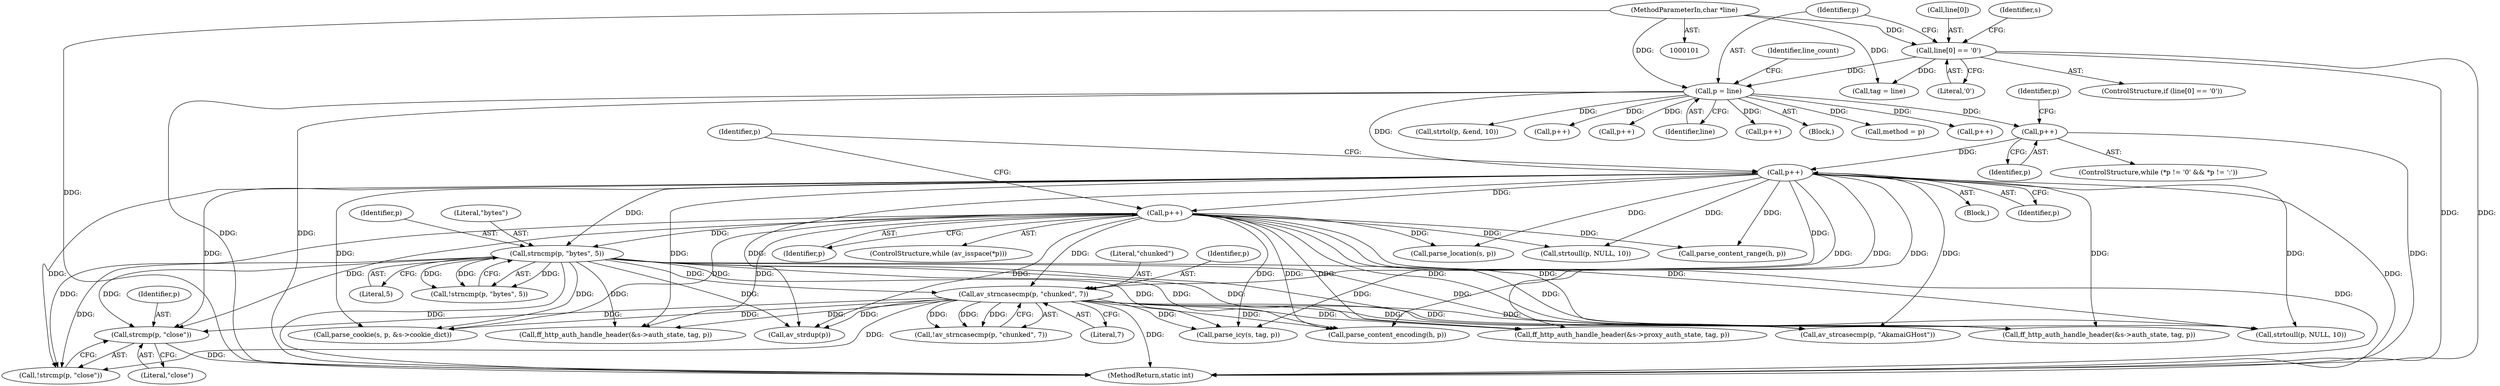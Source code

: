 digraph "0_FFmpeg_2a05c8f813de6f2278827734bf8102291e7484aa_7@pointer" {
"1000555" [label="(Call,strcmp(p, \"close\"))"];
"1000397" [label="(Call,p++)"];
"1000381" [label="(Call,p++)"];
"1000145" [label="(Call,p = line)"];
"1000132" [label="(Call,line[0] == '\0')"];
"1000103" [label="(MethodParameterIn,char *line)"];
"1000403" [label="(Call,p++)"];
"1000489" [label="(Call,av_strncasecmp(p, \"chunked\", 7))"];
"1000465" [label="(Call,strncmp(p, \"bytes\", 5))"];
"1000465" [label="(Call,strncmp(p, \"bytes\", 5))"];
"1000381" [label="(Call,p++)"];
"1000609" [label="(Call,av_strdup(p))"];
"1000404" [label="(Identifier,p)"];
"1000344" [label="(Call,strtol(p, &end, 10))"];
"1000555" [label="(Call,strcmp(p, \"close\"))"];
"1000468" [label="(Literal,5)"];
"1000554" [label="(Call,!strcmp(p, \"close\"))"];
"1000140" [label="(Identifier,s)"];
"1000103" [label="(MethodParameterIn,char *line)"];
"1000539" [label="(Call,ff_http_auth_handle_header(&s->proxy_auth_state, tag, p))"];
"1000173" [label="(Call,p++)"];
"1000375" [label="(Identifier,p)"];
"1000136" [label="(Literal,'\0')"];
"1000466" [label="(Identifier,p)"];
"1000332" [label="(Call,p++)"];
"1000572" [label="(Call,av_strcasecmp(p, \"AkamaiGHost\"))"];
"1000619" [label="(Call,parse_cookie(s, p, &s->cookie_dict))"];
"1000491" [label="(Literal,\"chunked\")"];
"1000150" [label="(Identifier,line_count)"];
"1000464" [label="(Call,!strncmp(p, \"bytes\", 5))"];
"1000467" [label="(Literal,\"bytes\")"];
"1000370" [label="(Block,)"];
"1000397" [label="(Call,p++)"];
"1000525" [label="(Call,ff_http_auth_handle_header(&s->auth_state, tag, p))"];
"1000658" [label="(Call,parse_icy(s, tag, p))"];
"1000147" [label="(Identifier,line)"];
"1000169" [label="(Call,p++)"];
"1000106" [label="(Block,)"];
"1000415" [label="(Call,parse_location(s, p))"];
"1000511" [label="(Call,ff_http_auth_handle_header(&s->auth_state, tag, p))"];
"1000382" [label="(Identifier,p)"];
"1000131" [label="(ControlStructure,if (line[0] == '\0'))"];
"1000133" [label="(Call,line[0])"];
"1000442" [label="(Call,strtoull(p, NULL, 10))"];
"1000394" [label="(Call,tag = line)"];
"1000557" [label="(Literal,\"close\")"];
"1000145" [label="(Call,p = line)"];
"1000371" [label="(ControlStructure,while (*p != '\0' && *p != ':'))"];
"1000492" [label="(Literal,7)"];
"1000642" [label="(Call,strtoull(p, NULL, 10))"];
"1000489" [label="(Call,av_strncasecmp(p, \"chunked\", 7))"];
"1000398" [label="(Identifier,p)"];
"1000132" [label="(Call,line[0] == '\0')"];
"1000158" [label="(Call,method = p)"];
"1000399" [label="(ControlStructure,while (av_isspace(*p)))"];
"1000453" [label="(Call,parse_content_range(h, p))"];
"1000403" [label="(Call,p++)"];
"1000146" [label="(Identifier,p)"];
"1000488" [label="(Call,!av_strncasecmp(p, \"chunked\", 7))"];
"1000684" [label="(MethodReturn,static int)"];
"1000676" [label="(Call,parse_content_encoding(h, p))"];
"1000338" [label="(Call,p++)"];
"1000402" [label="(Identifier,p)"];
"1000490" [label="(Identifier,p)"];
"1000556" [label="(Identifier,p)"];
"1000555" -> "1000554"  [label="AST: "];
"1000555" -> "1000557"  [label="CFG: "];
"1000556" -> "1000555"  [label="AST: "];
"1000557" -> "1000555"  [label="AST: "];
"1000554" -> "1000555"  [label="CFG: "];
"1000555" -> "1000684"  [label="DDG: "];
"1000397" -> "1000555"  [label="DDG: "];
"1000403" -> "1000555"  [label="DDG: "];
"1000489" -> "1000555"  [label="DDG: "];
"1000465" -> "1000555"  [label="DDG: "];
"1000397" -> "1000370"  [label="AST: "];
"1000397" -> "1000398"  [label="CFG: "];
"1000398" -> "1000397"  [label="AST: "];
"1000402" -> "1000397"  [label="CFG: "];
"1000397" -> "1000684"  [label="DDG: "];
"1000381" -> "1000397"  [label="DDG: "];
"1000145" -> "1000397"  [label="DDG: "];
"1000397" -> "1000403"  [label="DDG: "];
"1000397" -> "1000415"  [label="DDG: "];
"1000397" -> "1000442"  [label="DDG: "];
"1000397" -> "1000453"  [label="DDG: "];
"1000397" -> "1000465"  [label="DDG: "];
"1000397" -> "1000489"  [label="DDG: "];
"1000397" -> "1000511"  [label="DDG: "];
"1000397" -> "1000525"  [label="DDG: "];
"1000397" -> "1000539"  [label="DDG: "];
"1000397" -> "1000554"  [label="DDG: "];
"1000397" -> "1000572"  [label="DDG: "];
"1000397" -> "1000609"  [label="DDG: "];
"1000397" -> "1000619"  [label="DDG: "];
"1000397" -> "1000642"  [label="DDG: "];
"1000397" -> "1000658"  [label="DDG: "];
"1000397" -> "1000676"  [label="DDG: "];
"1000381" -> "1000371"  [label="AST: "];
"1000381" -> "1000382"  [label="CFG: "];
"1000382" -> "1000381"  [label="AST: "];
"1000375" -> "1000381"  [label="CFG: "];
"1000381" -> "1000684"  [label="DDG: "];
"1000145" -> "1000381"  [label="DDG: "];
"1000145" -> "1000106"  [label="AST: "];
"1000145" -> "1000147"  [label="CFG: "];
"1000146" -> "1000145"  [label="AST: "];
"1000147" -> "1000145"  [label="AST: "];
"1000150" -> "1000145"  [label="CFG: "];
"1000145" -> "1000684"  [label="DDG: "];
"1000145" -> "1000684"  [label="DDG: "];
"1000132" -> "1000145"  [label="DDG: "];
"1000103" -> "1000145"  [label="DDG: "];
"1000145" -> "1000158"  [label="DDG: "];
"1000145" -> "1000169"  [label="DDG: "];
"1000145" -> "1000173"  [label="DDG: "];
"1000145" -> "1000332"  [label="DDG: "];
"1000145" -> "1000338"  [label="DDG: "];
"1000145" -> "1000344"  [label="DDG: "];
"1000132" -> "1000131"  [label="AST: "];
"1000132" -> "1000136"  [label="CFG: "];
"1000133" -> "1000132"  [label="AST: "];
"1000136" -> "1000132"  [label="AST: "];
"1000140" -> "1000132"  [label="CFG: "];
"1000146" -> "1000132"  [label="CFG: "];
"1000132" -> "1000684"  [label="DDG: "];
"1000132" -> "1000684"  [label="DDG: "];
"1000103" -> "1000132"  [label="DDG: "];
"1000132" -> "1000394"  [label="DDG: "];
"1000103" -> "1000101"  [label="AST: "];
"1000103" -> "1000684"  [label="DDG: "];
"1000103" -> "1000394"  [label="DDG: "];
"1000403" -> "1000399"  [label="AST: "];
"1000403" -> "1000404"  [label="CFG: "];
"1000404" -> "1000403"  [label="AST: "];
"1000402" -> "1000403"  [label="CFG: "];
"1000403" -> "1000684"  [label="DDG: "];
"1000403" -> "1000415"  [label="DDG: "];
"1000403" -> "1000442"  [label="DDG: "];
"1000403" -> "1000453"  [label="DDG: "];
"1000403" -> "1000465"  [label="DDG: "];
"1000403" -> "1000489"  [label="DDG: "];
"1000403" -> "1000511"  [label="DDG: "];
"1000403" -> "1000525"  [label="DDG: "];
"1000403" -> "1000539"  [label="DDG: "];
"1000403" -> "1000554"  [label="DDG: "];
"1000403" -> "1000572"  [label="DDG: "];
"1000403" -> "1000609"  [label="DDG: "];
"1000403" -> "1000619"  [label="DDG: "];
"1000403" -> "1000642"  [label="DDG: "];
"1000403" -> "1000658"  [label="DDG: "];
"1000403" -> "1000676"  [label="DDG: "];
"1000489" -> "1000488"  [label="AST: "];
"1000489" -> "1000492"  [label="CFG: "];
"1000490" -> "1000489"  [label="AST: "];
"1000491" -> "1000489"  [label="AST: "];
"1000492" -> "1000489"  [label="AST: "];
"1000488" -> "1000489"  [label="CFG: "];
"1000489" -> "1000684"  [label="DDG: "];
"1000489" -> "1000488"  [label="DDG: "];
"1000489" -> "1000488"  [label="DDG: "];
"1000489" -> "1000488"  [label="DDG: "];
"1000465" -> "1000489"  [label="DDG: "];
"1000489" -> "1000511"  [label="DDG: "];
"1000489" -> "1000525"  [label="DDG: "];
"1000489" -> "1000539"  [label="DDG: "];
"1000489" -> "1000554"  [label="DDG: "];
"1000489" -> "1000572"  [label="DDG: "];
"1000489" -> "1000609"  [label="DDG: "];
"1000489" -> "1000619"  [label="DDG: "];
"1000489" -> "1000642"  [label="DDG: "];
"1000489" -> "1000658"  [label="DDG: "];
"1000489" -> "1000676"  [label="DDG: "];
"1000465" -> "1000464"  [label="AST: "];
"1000465" -> "1000468"  [label="CFG: "];
"1000466" -> "1000465"  [label="AST: "];
"1000467" -> "1000465"  [label="AST: "];
"1000468" -> "1000465"  [label="AST: "];
"1000464" -> "1000465"  [label="CFG: "];
"1000465" -> "1000684"  [label="DDG: "];
"1000465" -> "1000464"  [label="DDG: "];
"1000465" -> "1000464"  [label="DDG: "];
"1000465" -> "1000464"  [label="DDG: "];
"1000465" -> "1000511"  [label="DDG: "];
"1000465" -> "1000525"  [label="DDG: "];
"1000465" -> "1000539"  [label="DDG: "];
"1000465" -> "1000554"  [label="DDG: "];
"1000465" -> "1000572"  [label="DDG: "];
"1000465" -> "1000609"  [label="DDG: "];
"1000465" -> "1000619"  [label="DDG: "];
"1000465" -> "1000642"  [label="DDG: "];
"1000465" -> "1000658"  [label="DDG: "];
"1000465" -> "1000676"  [label="DDG: "];
}
